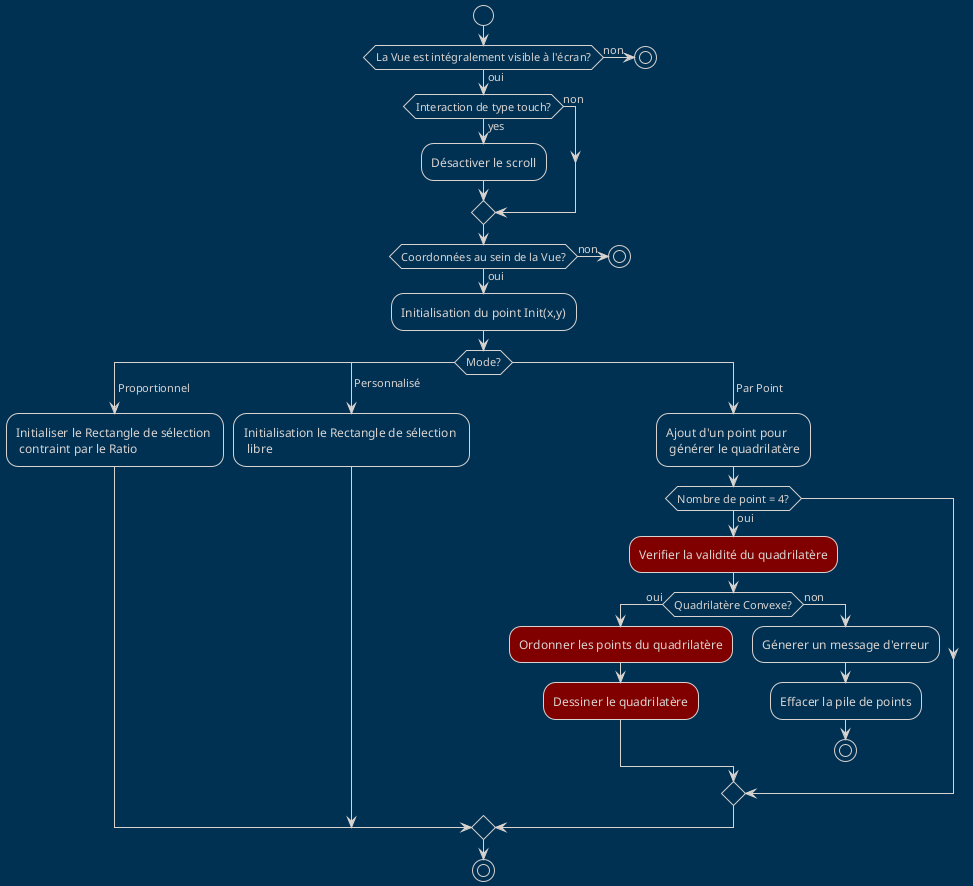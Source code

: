 @startuml MeS Dessin mode Proportionnel/Personnalisé/Parpoint Down

start
!theme blueprint

if (La Vue est intégralement visible à l'écran?) then (oui)

  if (Interaction de type touch?) then (yes)
  :Désactiver le scroll;
  else (non)
  endif
  
  if (Coordonnées au sein de la Vue?) then (oui)
    :Initialisation du point Init(x,y);
    switch (Mode?)
    case ( Proportionnel )
      :Initialiser le Rectangle de sélection \n contraint par le Ratio;
    case ( Personnalisé ) 
      :Initialisation le Rectangle de sélection \n libre;
    case ( Par Point )
      :Ajout d'un point pour \n générer le quadrilatère;
      if (Nombre de point = 4?) then (oui)
        #maroon:Verifier la validité du quadrilatère;
          if (Quadrilatère Convexe?) then (oui)
            #maroon:Ordonner les points du quadrilatère;
            #maroon:Dessiner le quadrilatère;
          else (non)
            :Génerer un message d'erreur;
            :Effacer la pile de points;
            stop;
          endif
      endif 
    endswitch

  else (non)
    stop;
  endif

else (non)
  stop;
endif

stop